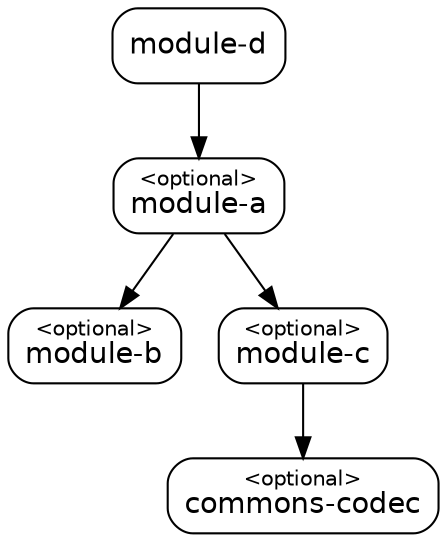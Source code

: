digraph "module-d" {
  node [shape="box",style="rounded",fontname="Helvetica",fontsize="14"]
  edge [fontsize="10",fontname="Helvetica"]

  // Node Definitions:
  "com.github.ferstl:module-a:jar"[label=<<font point-size="10">&lt;optional&gt;</font><br/>module-a>]
  "com.github.ferstl:module-b:jar"[label=<<font point-size="10">&lt;optional&gt;</font><br/>module-b>]
  "com.github.ferstl:module-c:jar"[label=<<font point-size="10">&lt;optional&gt;</font><br/>module-c>]
  "commons-codec:commons-codec:jar"[label=<<font point-size="10">&lt;optional&gt;</font><br/>commons-codec>]
  "com.github.ferstl:module-d:jar"[label=<module-d>]

  // Edge Definitions:
  "com.github.ferstl:module-a:jar" -> "com.github.ferstl:module-b:jar"
  "com.github.ferstl:module-c:jar" -> "commons-codec:commons-codec:jar"
  "com.github.ferstl:module-a:jar" -> "com.github.ferstl:module-c:jar"
  "com.github.ferstl:module-d:jar" -> "com.github.ferstl:module-a:jar"
}
